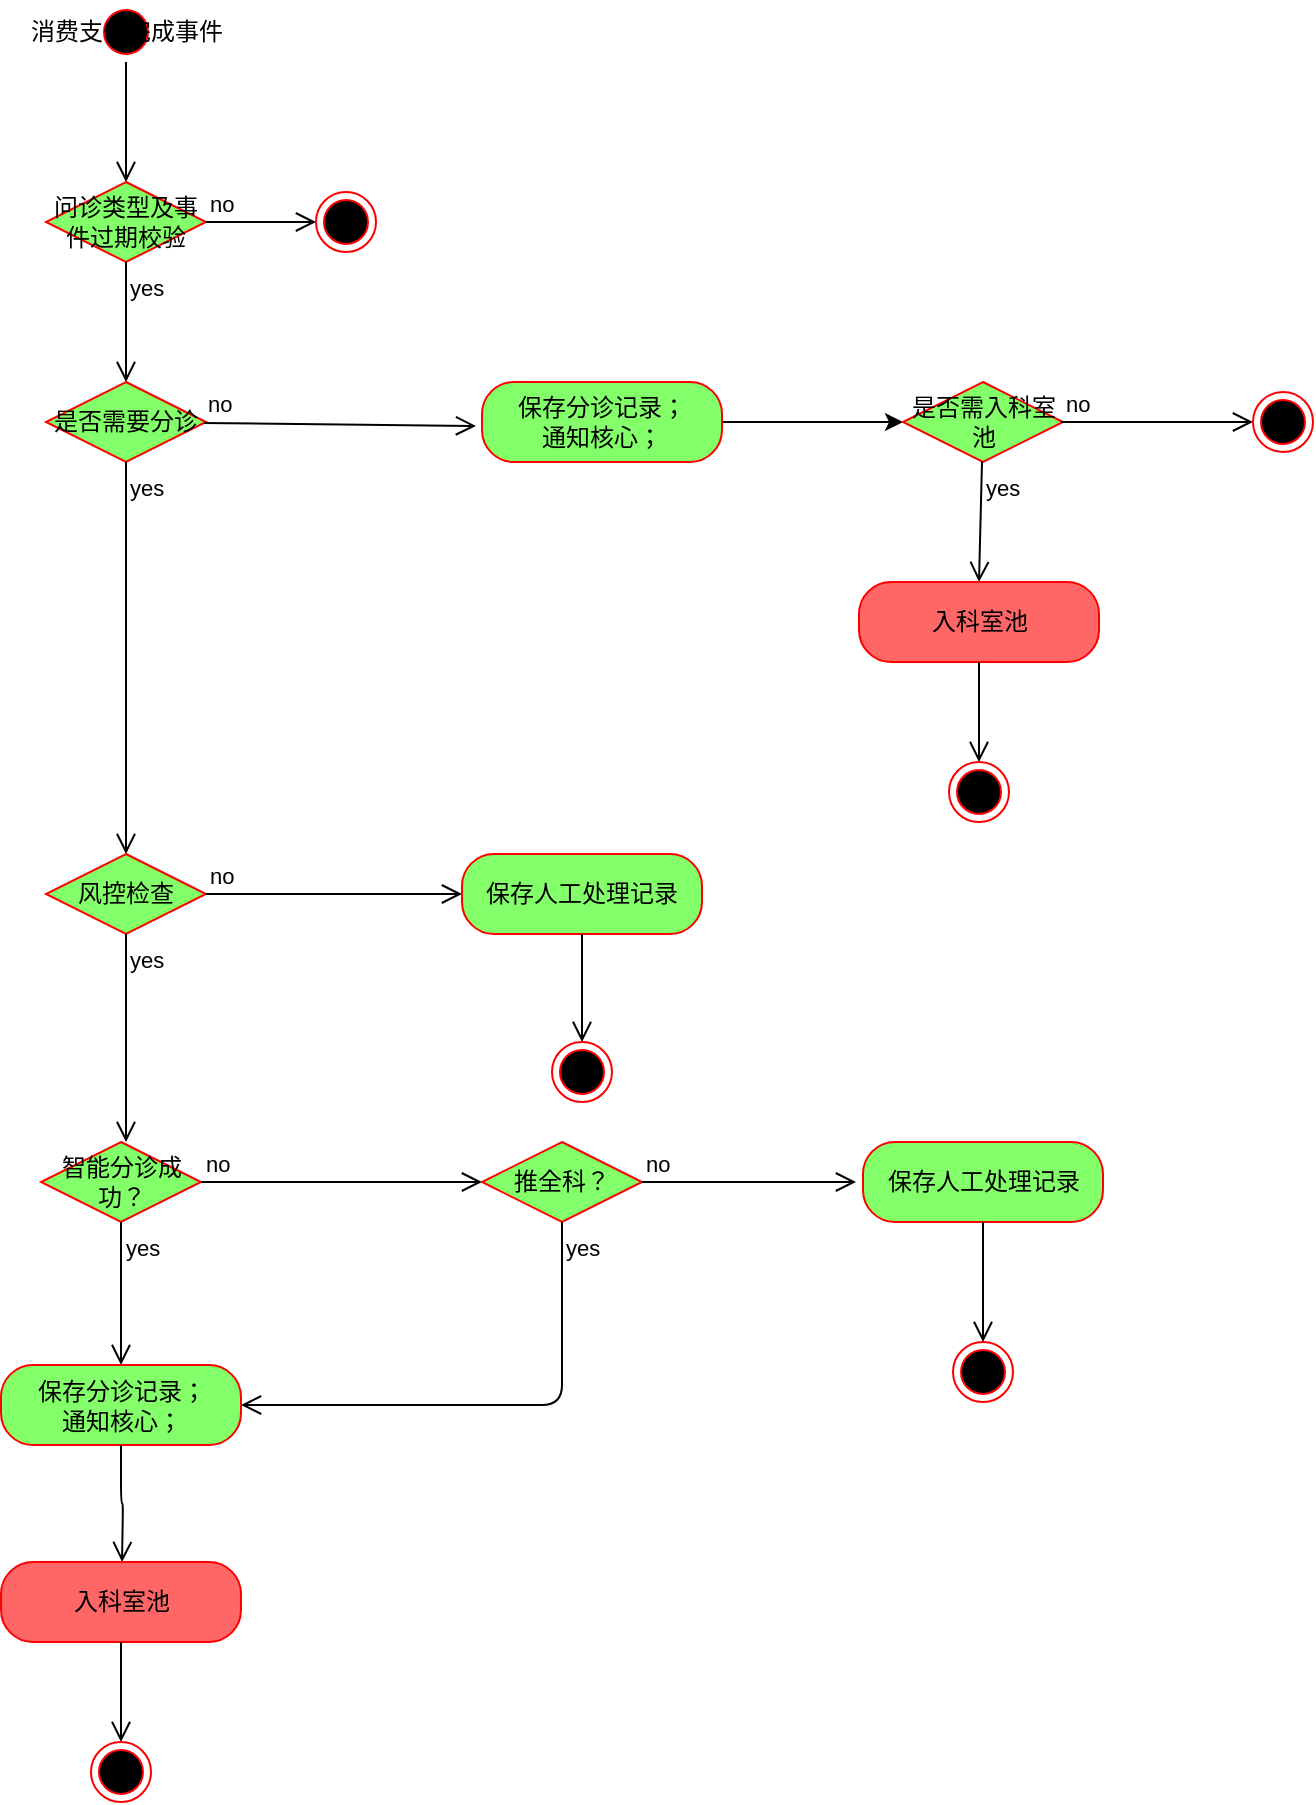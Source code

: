 <mxfile version="10.9.4" type="github"><diagram id="1IZlh_vlBhlD8r6djFOo" name="第 1 页"><mxGraphModel dx="1406" dy="747" grid="1" gridSize="10" guides="1" tooltips="1" connect="1" arrows="1" fold="1" page="1" pageScale="1" pageWidth="827" pageHeight="1169" math="0" shadow="0"><root><mxCell id="0"/><mxCell id="1" parent="0"/><mxCell id="6lMu9SfF0EpmRR15ct2R-1" value="消费支付完成事件" style="ellipse;html=1;shape=startState;fillColor=#000000;strokeColor=#ff0000;" parent="1" vertex="1"><mxGeometry x="160" y="80" width="30" height="30" as="geometry"/></mxCell><mxCell id="6lMu9SfF0EpmRR15ct2R-2" value="" style="edgeStyle=orthogonalEdgeStyle;html=1;verticalAlign=bottom;endArrow=open;endSize=8;strokeColor=#000000;fillColor=#B9E0A5;" parent="1" source="6lMu9SfF0EpmRR15ct2R-1" edge="1"><mxGeometry relative="1" as="geometry"><mxPoint x="175" y="170" as="targetPoint"/></mxGeometry></mxCell><mxCell id="6lMu9SfF0EpmRR15ct2R-5" value="问诊类型及事件过期校验" style="rhombus;whiteSpace=wrap;html=1;fillColor=#82FF69;strokeColor=#ff0000;" parent="1" vertex="1"><mxGeometry x="135" y="170" width="80" height="40" as="geometry"/></mxCell><mxCell id="6lMu9SfF0EpmRR15ct2R-6" value="no" style="edgeStyle=orthogonalEdgeStyle;html=1;align=left;verticalAlign=bottom;endArrow=open;endSize=8;strokeColor=#000000;" parent="1" source="6lMu9SfF0EpmRR15ct2R-5" edge="1"><mxGeometry x="-1" relative="1" as="geometry"><mxPoint x="270" y="190" as="targetPoint"/></mxGeometry></mxCell><mxCell id="6lMu9SfF0EpmRR15ct2R-7" value="yes" style="html=1;align=left;verticalAlign=top;endArrow=open;endSize=8;strokeColor=#000000;exitX=0.5;exitY=1;exitDx=0;exitDy=0;entryX=0.5;entryY=0;entryDx=0;entryDy=0;fillColor=#4D4D4D;" parent="1" source="6lMu9SfF0EpmRR15ct2R-5" target="6lMu9SfF0EpmRR15ct2R-9" edge="1"><mxGeometry x="-1" relative="1" as="geometry"><mxPoint x="178" y="270" as="targetPoint"/><mxPoint x="170" y="210" as="sourcePoint"/></mxGeometry></mxCell><mxCell id="6lMu9SfF0EpmRR15ct2R-8" value="" style="ellipse;html=1;shape=endState;fillColor=#000000;strokeColor=#ff0000;" parent="1" vertex="1"><mxGeometry x="270" y="175" width="30" height="30" as="geometry"/></mxCell><mxCell id="6lMu9SfF0EpmRR15ct2R-9" value="是否需要分诊" style="rhombus;whiteSpace=wrap;html=1;fillColor=#82FF69;strokeColor=#ff0000;" parent="1" vertex="1"><mxGeometry x="135" y="270" width="80" height="40" as="geometry"/></mxCell><mxCell id="6lMu9SfF0EpmRR15ct2R-10" value="no" style="html=1;align=left;verticalAlign=bottom;endArrow=open;endSize=8;strokeColor=#000000;" parent="1" source="6lMu9SfF0EpmRR15ct2R-9" edge="1"><mxGeometry x="-1" relative="1" as="geometry"><mxPoint x="350" y="292" as="targetPoint"/></mxGeometry></mxCell><mxCell id="6lMu9SfF0EpmRR15ct2R-11" value="yes" style="edgeStyle=orthogonalEdgeStyle;html=1;align=left;verticalAlign=top;endArrow=open;endSize=8;strokeColor=#000000;entryX=0.5;entryY=0;entryDx=0;entryDy=0;" parent="1" source="6lMu9SfF0EpmRR15ct2R-9" target="6lMu9SfF0EpmRR15ct2R-26" edge="1"><mxGeometry x="-1" relative="1" as="geometry"><mxPoint x="200" y="380" as="targetPoint"/></mxGeometry></mxCell><mxCell id="6lMu9SfF0EpmRR15ct2R-48" style="edgeStyle=none;rounded=0;orthogonalLoop=1;jettySize=auto;html=1;exitX=1;exitY=0.5;exitDx=0;exitDy=0;entryX=0;entryY=0.5;entryDx=0;entryDy=0;" parent="1" source="6lMu9SfF0EpmRR15ct2R-12" target="6lMu9SfF0EpmRR15ct2R-14" edge="1"><mxGeometry relative="1" as="geometry"/></mxCell><mxCell id="6lMu9SfF0EpmRR15ct2R-12" value="&lt;div&gt;保存分诊记录；&lt;/div&gt;&lt;div&gt;通知核心；&lt;/div&gt;" style="rounded=1;whiteSpace=wrap;html=1;arcSize=40;fontColor=#000000;fillColor=#82FF69;strokeColor=#ff0000;" parent="1" vertex="1"><mxGeometry x="353" y="270" width="120" height="40" as="geometry"/></mxCell><mxCell id="6lMu9SfF0EpmRR15ct2R-14" value="是否需入科室池" style="rhombus;whiteSpace=wrap;html=1;fillColor=#82FF69;strokeColor=#ff0000;" parent="1" vertex="1"><mxGeometry x="563.5" y="270" width="80" height="40" as="geometry"/></mxCell><mxCell id="6lMu9SfF0EpmRR15ct2R-15" value="no" style="edgeStyle=orthogonalEdgeStyle;html=1;align=left;verticalAlign=bottom;endArrow=open;endSize=8;strokeColor=#000000;" parent="1" edge="1"><mxGeometry x="-1" relative="1" as="geometry"><mxPoint x="738.5" y="290" as="targetPoint"/><mxPoint x="642.5" y="290" as="sourcePoint"/></mxGeometry></mxCell><mxCell id="6lMu9SfF0EpmRR15ct2R-16" value="yes" style="html=1;align=left;verticalAlign=top;endArrow=open;endSize=8;strokeColor=#000000;entryX=0.5;entryY=0;entryDx=0;entryDy=0;" parent="1" source="6lMu9SfF0EpmRR15ct2R-14" target="6lMu9SfF0EpmRR15ct2R-18" edge="1"><mxGeometry x="-1" relative="1" as="geometry"><mxPoint x="568.5" y="370" as="targetPoint"/></mxGeometry></mxCell><mxCell id="6lMu9SfF0EpmRR15ct2R-17" value="" style="ellipse;html=1;shape=endState;fillColor=#000000;strokeColor=#ff0000;" parent="1" vertex="1"><mxGeometry x="738.5" y="275" width="30" height="30" as="geometry"/></mxCell><mxCell id="6lMu9SfF0EpmRR15ct2R-18" value="入科室池" style="rounded=1;whiteSpace=wrap;html=1;arcSize=40;fontColor=#000000;fillColor=#FF6666;strokeColor=#ff0000;" parent="1" vertex="1"><mxGeometry x="541.5" y="370" width="120" height="40" as="geometry"/></mxCell><mxCell id="6lMu9SfF0EpmRR15ct2R-19" value="" style="edgeStyle=orthogonalEdgeStyle;html=1;verticalAlign=bottom;endArrow=open;endSize=8;strokeColor=#000000;entryX=0.5;entryY=0;entryDx=0;entryDy=0;" parent="1" source="6lMu9SfF0EpmRR15ct2R-18" target="6lMu9SfF0EpmRR15ct2R-20" edge="1"><mxGeometry relative="1" as="geometry"><mxPoint x="661.5" y="520" as="targetPoint"/></mxGeometry></mxCell><mxCell id="6lMu9SfF0EpmRR15ct2R-20" value="" style="ellipse;html=1;shape=endState;fillColor=#000000;strokeColor=#ff0000;" parent="1" vertex="1"><mxGeometry x="586.5" y="460" width="30" height="30" as="geometry"/></mxCell><mxCell id="6lMu9SfF0EpmRR15ct2R-26" value="风控检查" style="rhombus;whiteSpace=wrap;html=1;fillColor=#82FF69;strokeColor=#ff0000;" parent="1" vertex="1"><mxGeometry x="135" y="506" width="80" height="40" as="geometry"/></mxCell><mxCell id="6lMu9SfF0EpmRR15ct2R-27" value="no" style="edgeStyle=orthogonalEdgeStyle;html=1;align=left;verticalAlign=bottom;endArrow=open;endSize=8;strokeColor=#000000;entryX=0;entryY=0.5;entryDx=0;entryDy=0;" parent="1" source="6lMu9SfF0EpmRR15ct2R-26" target="6lMu9SfF0EpmRR15ct2R-29" edge="1"><mxGeometry x="-1" relative="1" as="geometry"><mxPoint x="343" y="546" as="targetPoint"/></mxGeometry></mxCell><mxCell id="6lMu9SfF0EpmRR15ct2R-28" value="yes" style="edgeStyle=orthogonalEdgeStyle;html=1;align=left;verticalAlign=top;endArrow=open;endSize=8;strokeColor=#000000;" parent="1" source="6lMu9SfF0EpmRR15ct2R-26" edge="1"><mxGeometry x="-1" relative="1" as="geometry"><mxPoint x="175" y="650" as="targetPoint"/></mxGeometry></mxCell><mxCell id="6lMu9SfF0EpmRR15ct2R-29" value="保存人工处理记录" style="rounded=1;whiteSpace=wrap;html=1;arcSize=40;fontColor=#000000;fillColor=#82FF69;strokeColor=#ff0000;" parent="1" vertex="1"><mxGeometry x="343" y="506" width="120" height="40" as="geometry"/></mxCell><mxCell id="6lMu9SfF0EpmRR15ct2R-30" value="" style="edgeStyle=orthogonalEdgeStyle;html=1;verticalAlign=bottom;endArrow=open;endSize=8;strokeColor=#000000;entryX=0.5;entryY=0;entryDx=0;entryDy=0;" parent="1" source="6lMu9SfF0EpmRR15ct2R-29" target="6lMu9SfF0EpmRR15ct2R-31" edge="1"><mxGeometry relative="1" as="geometry"><mxPoint x="413" y="636" as="targetPoint"/></mxGeometry></mxCell><mxCell id="6lMu9SfF0EpmRR15ct2R-31" value="" style="ellipse;html=1;shape=endState;fillColor=#000000;strokeColor=#ff0000;" parent="1" vertex="1"><mxGeometry x="388" y="600" width="30" height="30" as="geometry"/></mxCell><mxCell id="6lMu9SfF0EpmRR15ct2R-32" value="智能分诊成功？" style="rhombus;whiteSpace=wrap;html=1;fillColor=#82FF69;strokeColor=#ff0000;" parent="1" vertex="1"><mxGeometry x="132.5" y="650" width="80" height="40" as="geometry"/></mxCell><mxCell id="6lMu9SfF0EpmRR15ct2R-33" value="no" style="edgeStyle=orthogonalEdgeStyle;html=1;align=left;verticalAlign=bottom;endArrow=open;endSize=8;strokeColor=#000000;entryX=0;entryY=0.5;entryDx=0;entryDy=0;" parent="1" source="6lMu9SfF0EpmRR15ct2R-32" target="6lMu9SfF0EpmRR15ct2R-35" edge="1"><mxGeometry x="-1" relative="1" as="geometry"><mxPoint x="302.5" y="751.5" as="targetPoint"/></mxGeometry></mxCell><mxCell id="6lMu9SfF0EpmRR15ct2R-34" value="yes" style="edgeStyle=orthogonalEdgeStyle;html=1;align=left;verticalAlign=top;endArrow=open;endSize=8;strokeColor=#000000;entryX=0.5;entryY=0;entryDx=0;entryDy=0;" parent="1" source="6lMu9SfF0EpmRR15ct2R-32" target="6lMu9SfF0EpmRR15ct2R-41" edge="1"><mxGeometry x="-1" relative="1" as="geometry"><mxPoint x="162.5" y="831.5" as="targetPoint"/></mxGeometry></mxCell><mxCell id="6lMu9SfF0EpmRR15ct2R-35" value="推全科？" style="rhombus;whiteSpace=wrap;html=1;fillColor=#82FF69;strokeColor=#ff0000;" parent="1" vertex="1"><mxGeometry x="353" y="650" width="80" height="40" as="geometry"/></mxCell><mxCell id="6lMu9SfF0EpmRR15ct2R-36" value="no" style="edgeStyle=orthogonalEdgeStyle;html=1;align=left;verticalAlign=bottom;endArrow=open;endSize=8;strokeColor=#000000;" parent="1" source="6lMu9SfF0EpmRR15ct2R-35" edge="1"><mxGeometry x="-1" relative="1" as="geometry"><mxPoint x="540" y="670" as="targetPoint"/></mxGeometry></mxCell><mxCell id="6lMu9SfF0EpmRR15ct2R-37" value="yes" style="edgeStyle=orthogonalEdgeStyle;html=1;align=left;verticalAlign=top;endArrow=open;endSize=8;strokeColor=#000000;entryX=1;entryY=0.5;entryDx=0;entryDy=0;" parent="1" source="6lMu9SfF0EpmRR15ct2R-35" target="6lMu9SfF0EpmRR15ct2R-41" edge="1"><mxGeometry x="-1" relative="1" as="geometry"><mxPoint x="372.5" y="831.5" as="targetPoint"/><Array as="points"><mxPoint x="393" y="782"/></Array></mxGeometry></mxCell><mxCell id="6lMu9SfF0EpmRR15ct2R-38" value="保存人工处理记录" style="rounded=1;whiteSpace=wrap;html=1;arcSize=40;fontColor=#000000;fillColor=#82FF69;strokeColor=#ff0000;" parent="1" vertex="1"><mxGeometry x="543.5" y="650" width="120" height="40" as="geometry"/></mxCell><mxCell id="6lMu9SfF0EpmRR15ct2R-41" value="&lt;div&gt;保存分诊记录；&lt;/div&gt;&lt;div&gt;通知核心；&lt;/div&gt;" style="rounded=1;whiteSpace=wrap;html=1;arcSize=40;fontColor=#000000;fillColor=#82FF69;strokeColor=#ff0000;" parent="1" vertex="1"><mxGeometry x="112.5" y="761.5" width="120" height="40" as="geometry"/></mxCell><mxCell id="6lMu9SfF0EpmRR15ct2R-42" value="" style="edgeStyle=orthogonalEdgeStyle;html=1;verticalAlign=bottom;endArrow=open;endSize=8;strokeColor=#000000;" parent="1" source="6lMu9SfF0EpmRR15ct2R-41" edge="1"><mxGeometry relative="1" as="geometry"><mxPoint x="173" y="860" as="targetPoint"/></mxGeometry></mxCell><mxCell id="6lMu9SfF0EpmRR15ct2R-47" style="edgeStyle=none;rounded=0;orthogonalLoop=1;jettySize=auto;html=1;exitX=0.25;exitY=0;exitDx=0;exitDy=0;" parent="1" source="6lMu9SfF0EpmRR15ct2R-18" target="6lMu9SfF0EpmRR15ct2R-18" edge="1"><mxGeometry relative="1" as="geometry"/></mxCell><mxCell id="6lMu9SfF0EpmRR15ct2R-40" value="" style="ellipse;html=1;shape=endState;fillColor=#000000;strokeColor=#ff0000;" parent="1" vertex="1"><mxGeometry x="588.5" y="750" width="30" height="30" as="geometry"/></mxCell><mxCell id="6lMu9SfF0EpmRR15ct2R-52" value="" style="edgeStyle=orthogonalEdgeStyle;html=1;verticalAlign=bottom;endArrow=open;endSize=8;strokeColor=#000000;" parent="1" source="6lMu9SfF0EpmRR15ct2R-38" target="6lMu9SfF0EpmRR15ct2R-40" edge="1"><mxGeometry relative="1" as="geometry"><mxPoint x="567.5" y="831.5" as="targetPoint"/><mxPoint x="604" y="690" as="sourcePoint"/></mxGeometry></mxCell><mxCell id="BzCII1RdgJF3dlkBj0nn-3" value="入科室池" style="rounded=1;whiteSpace=wrap;html=1;arcSize=40;fontColor=#000000;fillColor=#FF6666;strokeColor=#ff0000;" vertex="1" parent="1"><mxGeometry x="112.5" y="860" width="120" height="40" as="geometry"/></mxCell><mxCell id="BzCII1RdgJF3dlkBj0nn-4" value="" style="edgeStyle=orthogonalEdgeStyle;html=1;verticalAlign=bottom;endArrow=open;endSize=8;strokeColor=#000000;entryX=0.5;entryY=0;entryDx=0;entryDy=0;" edge="1" parent="1" source="BzCII1RdgJF3dlkBj0nn-3" target="BzCII1RdgJF3dlkBj0nn-5"><mxGeometry relative="1" as="geometry"><mxPoint x="232.5" y="1010" as="targetPoint"/></mxGeometry></mxCell><mxCell id="BzCII1RdgJF3dlkBj0nn-5" value="" style="ellipse;html=1;shape=endState;fillColor=#000000;strokeColor=#ff0000;" vertex="1" parent="1"><mxGeometry x="157.5" y="950" width="30" height="30" as="geometry"/></mxCell><mxCell id="BzCII1RdgJF3dlkBj0nn-6" style="edgeStyle=none;rounded=0;orthogonalLoop=1;jettySize=auto;html=1;exitX=0.25;exitY=0;exitDx=0;exitDy=0;" edge="1" parent="1" source="BzCII1RdgJF3dlkBj0nn-3" target="BzCII1RdgJF3dlkBj0nn-3"><mxGeometry relative="1" as="geometry"/></mxCell></root></mxGraphModel></diagram><diagram id="dZHo3ch78_REnEHO9HdC" name="第 2 页"><mxGraphModel dx="1422" dy="1933" grid="1" gridSize="10" guides="1" tooltips="1" connect="1" arrows="1" fold="1" page="1" pageScale="1" pageWidth="827" pageHeight="1169" math="0" shadow="0"><root><mxCell id="_wB-82Suwk_NKdMvQ4Fu-0"/><mxCell id="_wB-82Suwk_NKdMvQ4Fu-1" parent="_wB-82Suwk_NKdMvQ4Fu-0"/><mxCell id="_wB-82Suwk_NKdMvQ4Fu-51" value="Event&#10;Sub-Process" style="shape=ext;rounded=1;html=1;whiteSpace=wrap;dashed=1;dashPattern=1 4;fillColor=#FFFFFF;" vertex="1" parent="_wB-82Suwk_NKdMvQ4Fu-1"><mxGeometry x="580" y="-33" width="470" height="370" as="geometry"/></mxCell><mxCell id="_wB-82Suwk_NKdMvQ4Fu-2" value="入科池池前" style="ellipse;html=1;shape=startState;fillColor=#000000;strokeColor=#ff0000;" vertex="1" parent="_wB-82Suwk_NKdMvQ4Fu-1"><mxGeometry x="130" y="40" width="30" height="30" as="geometry"/></mxCell><mxCell id="_wB-82Suwk_NKdMvQ4Fu-3" value="" style="edgeStyle=orthogonalEdgeStyle;html=1;verticalAlign=bottom;endArrow=open;endSize=8;strokeColor=#ff0000;fillColor=#4D4D4D;" edge="1" source="_wB-82Suwk_NKdMvQ4Fu-2" parent="_wB-82Suwk_NKdMvQ4Fu-1"><mxGeometry relative="1" as="geometry"><mxPoint x="145" y="130" as="targetPoint"/></mxGeometry></mxCell><mxCell id="_wB-82Suwk_NKdMvQ4Fu-17" value="全职医生派单开关" style="rhombus;whiteSpace=wrap;html=1;fillColor=#ffffc0;strokeColor=#ff0000;" vertex="1" parent="_wB-82Suwk_NKdMvQ4Fu-1"><mxGeometry x="630" y="-10" width="80" height="40" as="geometry"/></mxCell><mxCell id="_wB-82Suwk_NKdMvQ4Fu-18" value="no" style="edgeStyle=orthogonalEdgeStyle;html=1;align=left;verticalAlign=bottom;endArrow=open;endSize=8;strokeColor=#ff0000;fillColor=#4D4D4D;" edge="1" source="_wB-82Suwk_NKdMvQ4Fu-17" parent="_wB-82Suwk_NKdMvQ4Fu-1"><mxGeometry x="-1" relative="1" as="geometry"><mxPoint x="810" y="10" as="targetPoint"/></mxGeometry></mxCell><mxCell id="_wB-82Suwk_NKdMvQ4Fu-19" value="yes" style="edgeStyle=orthogonalEdgeStyle;html=1;align=left;verticalAlign=top;endArrow=open;endSize=8;strokeColor=#ff0000;fillColor=#4D4D4D;" edge="1" source="_wB-82Suwk_NKdMvQ4Fu-17" parent="_wB-82Suwk_NKdMvQ4Fu-1"><mxGeometry x="-1" relative="1" as="geometry"><mxPoint x="670" y="90" as="targetPoint"/></mxGeometry></mxCell><mxCell id="_wB-82Suwk_NKdMvQ4Fu-22" value="初步获取需路由类型" style="rounded=1;whiteSpace=wrap;html=1;arcSize=40;fontColor=#000000;fillColor=#ffffc0;strokeColor=#ff0000;" vertex="1" parent="_wB-82Suwk_NKdMvQ4Fu-1"><mxGeometry x="85" y="130" width="120" height="40" as="geometry"/></mxCell><mxCell id="_wB-82Suwk_NKdMvQ4Fu-23" value="" style="edgeStyle=orthogonalEdgeStyle;html=1;verticalAlign=bottom;endArrow=open;endSize=8;strokeColor=#ff0000;fillColor=#4D4D4D;" edge="1" source="_wB-82Suwk_NKdMvQ4Fu-22" parent="_wB-82Suwk_NKdMvQ4Fu-1"><mxGeometry relative="1" as="geometry"><mxPoint x="145" y="230" as="targetPoint"/></mxGeometry></mxCell><mxCell id="_wB-82Suwk_NKdMvQ4Fu-24" value="获取该科室可派单的医生名单" style="rounded=1;whiteSpace=wrap;html=1;arcSize=40;fontColor=#000000;fillColor=#ffffc0;strokeColor=#ff0000;" vertex="1" parent="_wB-82Suwk_NKdMvQ4Fu-1"><mxGeometry x="610" y="85" width="120" height="40" as="geometry"/></mxCell><mxCell id="_wB-82Suwk_NKdMvQ4Fu-25" value="" style="edgeStyle=orthogonalEdgeStyle;html=1;verticalAlign=bottom;endArrow=open;endSize=8;strokeColor=#ff0000;fillColor=#4D4D4D;" edge="1" source="_wB-82Suwk_NKdMvQ4Fu-24" parent="_wB-82Suwk_NKdMvQ4Fu-1"><mxGeometry relative="1" as="geometry"><mxPoint x="670" y="170" as="targetPoint"/></mxGeometry></mxCell><mxCell id="_wB-82Suwk_NKdMvQ4Fu-27" value="是否有未达接诊上限医生" style="rhombus;whiteSpace=wrap;html=1;fillColor=#ffffc0;strokeColor=#ff0000;" vertex="1" parent="_wB-82Suwk_NKdMvQ4Fu-1"><mxGeometry x="630" y="171" width="80" height="40" as="geometry"/></mxCell><mxCell id="_wB-82Suwk_NKdMvQ4Fu-28" value="no" style="edgeStyle=orthogonalEdgeStyle;html=1;align=left;verticalAlign=bottom;endArrow=open;endSize=8;strokeColor=#ff0000;fillColor=#4D4D4D;" edge="1" source="_wB-82Suwk_NKdMvQ4Fu-27" parent="_wB-82Suwk_NKdMvQ4Fu-1"><mxGeometry x="-1" relative="1" as="geometry"><mxPoint x="810" y="191" as="targetPoint"/></mxGeometry></mxCell><mxCell id="_wB-82Suwk_NKdMvQ4Fu-29" value="yes" style="edgeStyle=orthogonalEdgeStyle;html=1;align=left;verticalAlign=top;endArrow=open;endSize=8;strokeColor=#ff0000;fillColor=#4D4D4D;" edge="1" source="_wB-82Suwk_NKdMvQ4Fu-27" parent="_wB-82Suwk_NKdMvQ4Fu-1"><mxGeometry x="-1" relative="1" as="geometry"><mxPoint x="670" y="271" as="targetPoint"/></mxGeometry></mxCell><mxCell id="_wB-82Suwk_NKdMvQ4Fu-34" value="执行方式" style="rhombus;whiteSpace=wrap;html=1;fillColor=#ffffc0;strokeColor=#ff0000;" vertex="1" parent="_wB-82Suwk_NKdMvQ4Fu-1"><mxGeometry x="103" y="230" width="80" height="40" as="geometry"/></mxCell><mxCell id="_wB-82Suwk_NKdMvQ4Fu-35" value="抢单处理" style="edgeStyle=orthogonalEdgeStyle;html=1;align=left;verticalAlign=bottom;endArrow=open;endSize=8;strokeColor=#ff0000;fillColor=#4D4D4D;" edge="1" source="_wB-82Suwk_NKdMvQ4Fu-34" parent="_wB-82Suwk_NKdMvQ4Fu-1"><mxGeometry x="-1" relative="1" as="geometry"><mxPoint x="283" y="250" as="targetPoint"/></mxGeometry></mxCell><mxCell id="_wB-82Suwk_NKdMvQ4Fu-36" value="全职医生派单" style="edgeStyle=orthogonalEdgeStyle;html=1;align=left;verticalAlign=top;endArrow=open;endSize=8;strokeColor=#ff0000;fillColor=#4D4D4D;" edge="1" source="_wB-82Suwk_NKdMvQ4Fu-34" parent="_wB-82Suwk_NKdMvQ4Fu-1"><mxGeometry x="-1" relative="1" as="geometry"><mxPoint x="143" y="330" as="targetPoint"/></mxGeometry></mxCell><mxCell id="_wB-82Suwk_NKdMvQ4Fu-40" style="edgeStyle=none;rounded=0;orthogonalLoop=1;jettySize=auto;html=1;entryX=0;entryY=0.5;entryDx=0;entryDy=0;strokeColor=#000000;fillColor=#4D4D4D;" edge="1" parent="_wB-82Suwk_NKdMvQ4Fu-1" source="_wB-82Suwk_NKdMvQ4Fu-37" target="_wB-82Suwk_NKdMvQ4Fu-39"><mxGeometry relative="1" as="geometry"/></mxCell><mxCell id="_wB-82Suwk_NKdMvQ4Fu-37" value="发送抢单mq事件" style="rounded=1;whiteSpace=wrap;html=1;arcSize=40;fontColor=#000000;fillColor=#ffffc0;strokeColor=#ff0000;" vertex="1" parent="_wB-82Suwk_NKdMvQ4Fu-1"><mxGeometry x="285" y="230" width="120" height="40" as="geometry"/></mxCell><mxCell id="_wB-82Suwk_NKdMvQ4Fu-39" value="" style="ellipse;html=1;shape=endState;fillColor=#000000;strokeColor=#ff0000;" vertex="1" parent="_wB-82Suwk_NKdMvQ4Fu-1"><mxGeometry x="460" y="235" width="30" height="30" as="geometry"/></mxCell><mxCell id="_wB-82Suwk_NKdMvQ4Fu-41" value="发送派单mq事件" style="rounded=1;whiteSpace=wrap;html=1;arcSize=40;fontColor=#000000;fillColor=#ffffc0;strokeColor=#ff0000;" vertex="1" parent="_wB-82Suwk_NKdMvQ4Fu-1"><mxGeometry x="85" y="330" width="120" height="40" as="geometry"/></mxCell><mxCell id="_wB-82Suwk_NKdMvQ4Fu-42" value="" style="edgeStyle=orthogonalEdgeStyle;html=1;verticalAlign=bottom;endArrow=open;endSize=8;strokeColor=#ff0000;fillColor=#4D4D4D;" edge="1" source="_wB-82Suwk_NKdMvQ4Fu-41" parent="_wB-82Suwk_NKdMvQ4Fu-1"><mxGeometry relative="1" as="geometry"><mxPoint x="145" y="410" as="targetPoint"/></mxGeometry></mxCell><mxCell id="_wB-82Suwk_NKdMvQ4Fu-43" value="" style="ellipse;html=1;shape=endState;fillColor=#000000;strokeColor=#ff0000;" vertex="1" parent="_wB-82Suwk_NKdMvQ4Fu-1"><mxGeometry x="130" y="410" width="30" height="30" as="geometry"/></mxCell><mxCell id="_wB-82Suwk_NKdMvQ4Fu-44" value="派单" style="rounded=1;whiteSpace=wrap;html=1;arcSize=40;fontColor=#000000;fillColor=#ffffc0;strokeColor=#ff0000;" vertex="1" parent="_wB-82Suwk_NKdMvQ4Fu-1"><mxGeometry x="810" y="-10" width="120" height="40" as="geometry"/></mxCell><mxCell id="_wB-82Suwk_NKdMvQ4Fu-46" value="派单" style="rounded=1;whiteSpace=wrap;html=1;arcSize=40;fontColor=#000000;fillColor=#ffffc0;strokeColor=#ff0000;" vertex="1" parent="_wB-82Suwk_NKdMvQ4Fu-1"><mxGeometry x="610" y="270" width="120" height="40" as="geometry"/></mxCell><mxCell id="_wB-82Suwk_NKdMvQ4Fu-48" value="抢单" style="rounded=1;whiteSpace=wrap;html=1;arcSize=40;fontColor=#000000;fillColor=#ffffc0;strokeColor=#ff0000;" vertex="1" parent="_wB-82Suwk_NKdMvQ4Fu-1"><mxGeometry x="810" y="171" width="120" height="40" as="geometry"/></mxCell><mxCell id="_wB-82Suwk_NKdMvQ4Fu-54" value="Use" style="endArrow=open;endSize=12;dashed=1;html=1;strokeColor=#000000;fillColor=#4D4D4D;entryX=0;entryY=0.5;entryDx=0;entryDy=0;" edge="1" parent="_wB-82Suwk_NKdMvQ4Fu-1" target="_wB-82Suwk_NKdMvQ4Fu-51"><mxGeometry width="160" relative="1" as="geometry"><mxPoint x="210" y="150" as="sourcePoint"/><mxPoint x="370" y="150" as="targetPoint"/></mxGeometry></mxCell></root></mxGraphModel></diagram></mxfile>